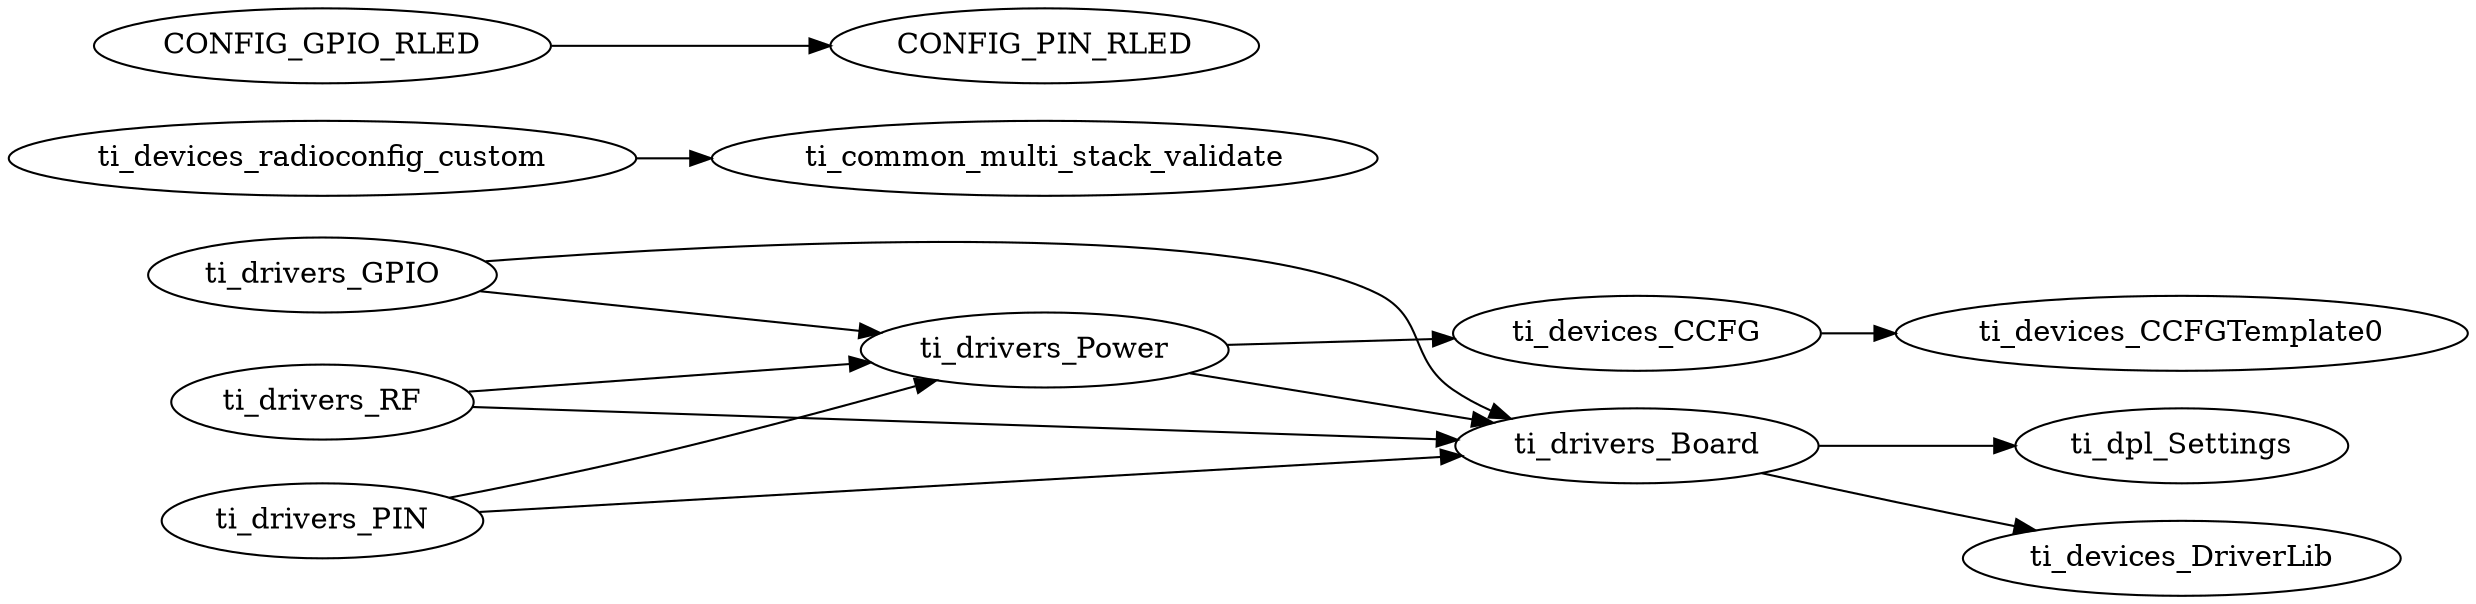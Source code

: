 digraph Model
{
    graph[rankdir=LR]

    // mod.$name=/ti/common/multi_stack_validate

    // mod.$name=/ti/devices/CCFG
    ti_devices_CCFG -> ti_devices_CCFGTemplate0

    // mod.$name=/ti/devices/CCFGTemplate

    // mod.$name=/ti/devices/DriverLib

    // mod.$name=/ti/devices/radioconfig/custom
    ti_devices_radioconfig_custom -> ti_common_multi_stack_validate

    // mod.$name=/ti/devices/radioconfig/rfdesign

    // mod.$name=/ti/dpl/Settings

    // mod.$name=/ti/drivers/Board
    ti_drivers_Board -> ti_devices_DriverLib
    ti_drivers_Board -> ti_dpl_Settings

    // mod.$name=/ti/drivers/GPIO
    ti_drivers_GPIO -> ti_drivers_Power
    ti_drivers_GPIO -> ti_drivers_Board
    CONFIG_GPIO_RLED -> CONFIG_PIN_RLED

    // mod.$name=/ti/drivers/PIN
    ti_drivers_PIN -> ti_drivers_Power
    ti_drivers_PIN -> ti_drivers_Board

    // mod.$name=/ti/drivers/Power
    ti_drivers_Power -> ti_devices_CCFG
    ti_drivers_Power -> ti_drivers_Board

    // mod.$name=/ti/drivers/RF
    ti_drivers_RF -> ti_drivers_Power
    ti_drivers_RF -> ti_drivers_Board

    // mod.$name=/ti/drivers/RTOS
}

